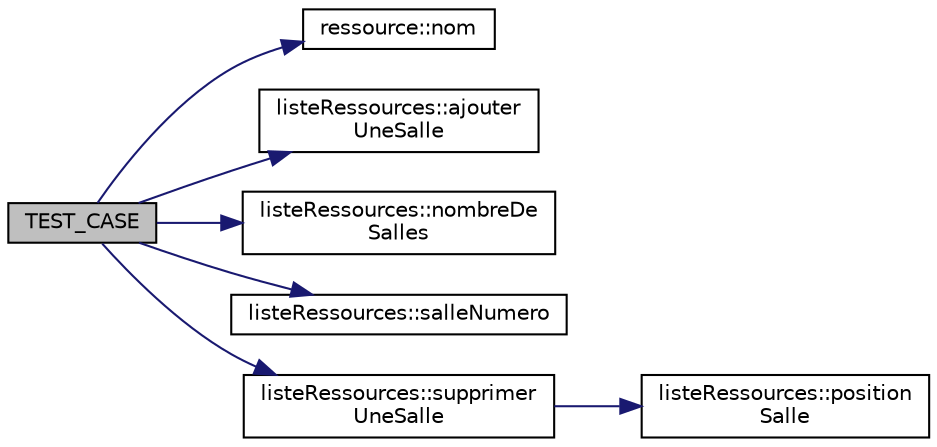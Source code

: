 digraph "TEST_CASE"
{
  edge [fontname="Helvetica",fontsize="10",labelfontname="Helvetica",labelfontsize="10"];
  node [fontname="Helvetica",fontsize="10",shape=record];
  rankdir="LR";
  Node8 [label="TEST_CASE",height=0.2,width=0.4,color="black", fillcolor="grey75", style="filled", fontcolor="black"];
  Node8 -> Node9 [color="midnightblue",fontsize="10",style="solid",fontname="Helvetica"];
  Node9 [label="ressource::nom",height=0.2,width=0.4,color="black", fillcolor="white", style="filled",URL="$classressource.html#aff712b6d732b3f4091dd29f4349aba85",tooltip="Renvoie le nom de la ressource. "];
  Node8 -> Node10 [color="midnightblue",fontsize="10",style="solid",fontname="Helvetica"];
  Node10 [label="listeRessources::ajouter\lUneSalle",height=0.2,width=0.4,color="black", fillcolor="white", style="filled",URL="$classliste_ressources.html#ae5c412bcd7a536081d98181e836d578b",tooltip="Ajoute une salle. "];
  Node8 -> Node11 [color="midnightblue",fontsize="10",style="solid",fontname="Helvetica"];
  Node11 [label="listeRessources::nombreDe\lSalles",height=0.2,width=0.4,color="black", fillcolor="white", style="filled",URL="$classliste_ressources.html#a1a7f82a289bda61cf08485e92dd32b2e",tooltip="Renvoie le nombre de salles. "];
  Node8 -> Node12 [color="midnightblue",fontsize="10",style="solid",fontname="Helvetica"];
  Node12 [label="listeRessources::salleNumero",height=0.2,width=0.4,color="black", fillcolor="white", style="filled",URL="$classliste_ressources.html#ae49f2ce49be854dda108840fd3d26112",tooltip="Renvoie la salle dont le numero est entre en parametre. "];
  Node8 -> Node13 [color="midnightblue",fontsize="10",style="solid",fontname="Helvetica"];
  Node13 [label="listeRessources::supprimer\lUneSalle",height=0.2,width=0.4,color="black", fillcolor="white", style="filled",URL="$classliste_ressources.html#a364c27cbbbaa542d110d744e016cf092",tooltip="supprimes une salle "];
  Node13 -> Node14 [color="midnightblue",fontsize="10",style="solid",fontname="Helvetica"];
  Node14 [label="listeRessources::position\lSalle",height=0.2,width=0.4,color="black", fillcolor="white", style="filled",URL="$classliste_ressources.html#ad4f9c36ed425f2a3d4ca161abd6198da",tooltip="Renvoie la position de la salle dont le nom est entre en parametre. "];
}
